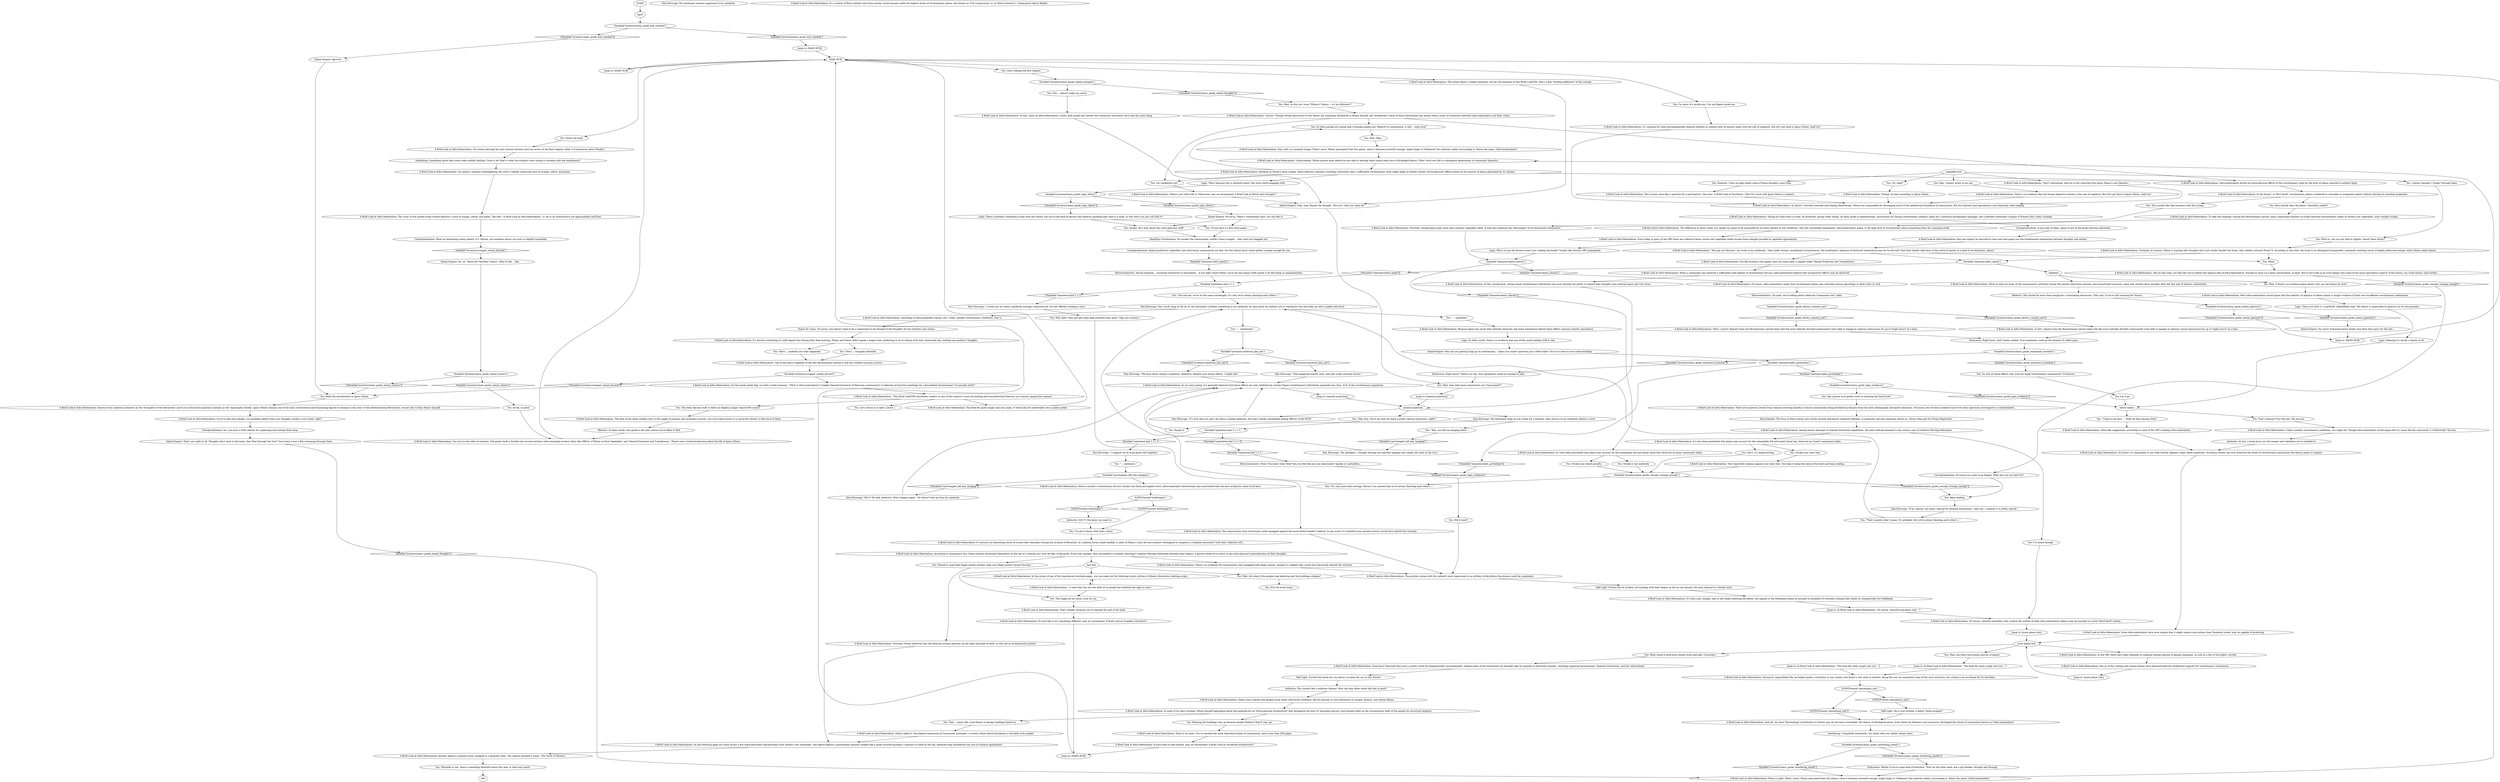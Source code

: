 # INVENTORY / INFRA-MATERIALISM GUIDE
# An Introduction to the Theories of Ignus Nilsen (PART OF THE COMMUNIST DREAM QUEST)
# ==================================================
digraph G {
	  0 [label="START"];
	  1 [label="input"];
	  2 [label="Variable[\"inventory.basic_guide_interfacing_hands\"]"];
	  3 [label="Variable[\"inventory.basic_guide_interfacing_hands\"]", shape=diamond];
	  4 [label="!(Variable[\"inventory.basic_guide_interfacing_hands\"])", shape=diamond];
	  5 [label="Electrochemistry: Sexual euphoria... increased sensitivity to stimulation... if you didn't know better, you'd say this plasm stuff sounds a lot like being on amphetamines."];
	  6 [label="Conceptualization: Of course you want to go deeper. What else are you here for?"];
	  7 [label="A Brief Look at Infra-Materialism: You breeze through the next several sections until you arrive at the final chapter, titled 'A Communism Above Reality'..."];
	  8 [label="A Brief Look at Infra-Materialism: It concerns an interesting series of events that took place during the invasion of Revachol. As Coalition forces made landfall, a cadre of Nilsen's most fervent acolytes *attempted to compress a Coalition aerostatic* with their collective will..."];
	  9 [label="A Brief Look at Infra-Materialism: In some of his later writings, Nilsen himself speculated about the potential for an *extra-physical architecture* that disregards the laws of 'bourgeois physics' and instead relies on the revolutionary faith of the people for structural integrity."];
	  10 [label="A Brief Look at Infra-Materialism: But one subject he returned to time and time again was the fundamental relationship between thoughts and matter..."];
	  11 [label="You: That's... probably not what happened."];
	  12 [label="MAIN HUB"];
	  13 [label="Half Light: He is your brother, a fellow *doom prophet*."];
	  14 [label="A Brief Look at Infra-Materialism: Wrong! At least according to Ignus Nilsen..."];
	  15 [label="A Brief Look at Infra-Materialism: There is no evidence that the human digestive system is the seat of cognition. But let's get back to Ignus Nilsen, shall we?"];
	  16 [label="A Brief Look at Infra-Materialism: This sounds more like a question for a psychiatrist. (See also: 'A Brief Look at Psychiatry'.) But let's stick with Ignus Nilsen a moment..."];
	  17 [label="You: Stroke your beard proudly."];
	  18 [label="Electrochemistry: Oh yeah, we're talking about white-hot *communist sex*, baby."];
	  19 [label="Logic: Meaning it's hardly a theory at all."];
	  20 [label="A Brief Look at Infra-Materialism: Nilsen called it \"the highest expression of Communist principles, a society whose literal foundation is the faith of its people\"."];
	  21 [label="You: This might be too much, even for me."];
	  22 [label="A Brief Look at Infra-Materialism: You turn to the table of contents. The guide itself is divided into several sections with seemingly esoteric titles like 'Effects of Plasm on Root Vegetables' and 'Mental Projection and Transference'. There's also a brief introduction about the life of Ignus Nilsen."];
	  23 [label="A Brief Look at Infra-Materialism: Please, just stick with it. Otherwise, may we recommend 'A Brief Look at Words and Concepts'?"];
	  24 [label="You: Alright, let's hear about this extra-physical stuff!"];
	  25 [label="Logic: Who's to say the farmers aren't just cooking the books? Sounds like obvious SRV propaganda."];
	  26 [label="Variable[\"inventory.basic_guide_electro_commie_sex\"]"];
	  27 [label="Variable[\"inventory.basic_guide_electro_commie_sex\"]", shape=diamond];
	  28 [label="!(Variable[\"inventory.basic_guide_electro_commie_sex\"])", shape=diamond];
	  29 [label="Variable[\"reputation.kim\"] >= 5"];
	  30 [label="Variable[\"reputation.kim\"] >= 5", shape=diamond];
	  31 [label="!(Variable[\"reputation.kim\"] >= 5)", shape=diamond];
	  32 [label="Kim Kitsuragi: \"That happened exactly once, and only under extreme duress.\""];
	  33 [label="Kim Kitsuragi: \"Did I? My bad, detective. Won't happen again.\" He doesn't look up from his notebook."];
	  34 [label="Variable[\"character.habit_pyrholidon\"]"];
	  35 [label="Variable[\"character.habit_pyrholidon\"]", shape=diamond];
	  36 [label="!(Variable[\"character.habit_pyrholidon\"])", shape=diamond];
	  37 [label="A Brief Look at Infra-Materialism: It's been said, though, that in the weeks following the battle, the captain of the Debutante noted an increase in incidents of crewmen striking their heads on unexpectedly low bulkheads."];
	  38 [label="You: That... seems like a bad theory to design buildings based on."];
	  39 [label="A Brief Look at Infra-Materialism: Another depicts a leaning tower wrapped in a dramatic helix. The caption beneath it reads: 'The Tower of History'."];
	  40 [label="Jump to: [more plasm hub]"];
	  41 [label="Variable[\"inventory.basic_guide_hub_reached\"]"];
	  42 [label="Variable[\"inventory.basic_guide_hub_reached\"]", shape=diamond];
	  43 [label="!(Variable[\"inventory.basic_guide_hub_reached\"])", shape=diamond];
	  44 [label="Variable[\"inventory.basic_guide_inland_colours\"]"];
	  45 [label="Variable[\"inventory.basic_guide_inland_colours\"]", shape=diamond];
	  46 [label="!(Variable[\"inventory.basic_guide_inland_colours\"])", shape=diamond];
	  47 [label="You: \"... sandwiches.\""];
	  48 [label="Kim Kitsuragi: The lieutenant remains engrossed in his notebook."];
	  49 [label="Esprit de Corps: Of course, one doesn't need to be a communist to be attuned to the thoughts of your brothers and sisters."];
	  50 [label="more plasm hub"];
	  51 [label="A Brief Look at Infra-Materialism: There are numerous stories from Samara involving bandits or fascist mercenaries being levitated by farmers from the most ideologically advanced communes. Of course, few of these incidents have ever been rigorously investigated or substantiated..."];
	  52 [label="A Brief Look at Infra-Materialism: Of course, colourful anecdotes only scratch the surface of what infra-materialists believe may be possible in a truly *third-level* society..."];
	  53 [label="Jump to: [A Brief Look at Infra-Materialism: \"Of course, colourful anecdotes only...\"]"];
	  54 [label="Half Light: Picture the lot of them, all standing with their fingers in the air one minute, the next reduced to a bloody mist!"];
	  55 [label="A Brief Look at Infra-Materialism: \"This Brief Look(TM) introduces readers to one of this century's most fascinating and misunderstood theories in a concise, jargon-free manner.\""];
	  56 [label="You: I always thought I *swam* through them."];
	  57 [label="A Brief Look at Infra-Materialism: It's common for some developmentally delayed children to confuse sites of sensory input with the site of cognition. But let's get back to Ignus Nilsen, shall we?"];
	  58 [label="A Brief Look at Infra-Materialism: It's also been postulated that plasm may account for the remarkably full and manly facial hair observed on many communist males."];
	  59 [label="You: Stroke it, but modestly."];
	  60 [label="Conceptualization: Hyper-productive vegetables and ultra-horny communards are fine, but this theory hasn't quite gotten strange enough for you."];
	  61 [label="Jump to: [mental projection]"];
	  62 [label="Jump to: [MAIN HUB]"];
	  63 [label="A Brief Look at Infra-Materialism: More like suggestions, according to some of the SRV's leading infra-materialists."];
	  64 [label="Conceptualization: A true man of ideas, equal to any of the great Dolorian polymaths."];
	  65 [label="Inland Empire: No, no. These are *terrible* colours. They're like... like..."];
	  66 [label="You: Start reading the first chapter."];
	  67 [label="A Brief Look at Infra-Materialism: As Mazov's devoted comrade and leading theoretician, Nilsen was responsible for developing much of the intellectual foundation of communism. But his interests and speculations were famously wide-ranging."];
	  68 [label="A Brief Look at Infra-Materialism: Stay with us a moment longer. What's more, Nilsen speculated that this plasm, when it becomes powerful enough, might begin to *influence* the material reality surrounding it. Hence the name: *infra-materialism*."];
	  69 [label="You: So these people are saying that if enough people just *believe* in communism, it will... come true?"];
	  70 [label="Kim Kitsuragi: \"I would say we share a perfectly average connection for two law officials working a case.\""];
	  71 [label="Kim Kitsuragi: Your words hang in the air as the lieutenant scribbles something in his notebook. At some point he realizes you're waiting for him and looks up with a tightly knit brow."];
	  72 [label="Logic: There you have it. A perfectly unfalsifiable loop. The theory is impossible to disprove on its own grounds..."];
	  73 [label="Authority: At last, a book gives you the respect and validation you're entitled to."];
	  74 [label="You: Wait, are there non-human sources of plasm?"];
	  75 [label="A Brief Look at Infra-Materialism: But as of this writing only human beings have demonstrated the intellectual capacity for revolutionary communism."];
	  76 [label="You: Should've used their finger pistols instead. (Aim your finger pistols toward the bay.)"];
	  77 [label="A Brief Look at Infra-Materialism: On the following page you come across a few black-and-white reproductions from Nilsen's own notebooks. One sketch depicts a government ministry shaped like a great inverted pyramid, a hectare in width at the top, balanced atop foundations the size of common apartments..."];
	  78 [label="A Brief Look at Infra-Materialism: \"A state that has lost the faith of its people has forfeited the right to exist.\""];
	  79 [label="A Brief Look at Infra-Materialism: If you'd like to read further, may we recommend 'A Brief Look at Occidental Architecture'?"];
	  80 [label="A Brief Look at Infra-Materialism: If you'd like to try something different, may we recommend 'A Brief Look at Graadian Literature'?"];
	  81 [label="A Brief Look at Infra-Materialism: One of the minor tragedies of the late Revolutionary period is that few reliable accounts survive."];
	  82 [label="A Brief Look at Infra-Materialism: Some have theorised that such a society would be fundamentally unrecognisable, lacking many of the institutions we typically take for granted in advanced societies, including organised governments, financial institutions, and law enforcement."];
	  83 [label="Rhetoric: In other words, this guide is the only source you're likely to find."];
	  84 [label="A Brief Look at Infra-Materialism: Known to his numerous admirers as the 'Evangelist of the Revolution' and to his even-more-numerous enemies as the 'Apocalyptic Shrike', Ignus Nilsen remains one of the most controversial and fascinating figures to emerge in the years of the Antecentennial Revolution, second only to Kras Mazov himself."];
	  85 [label="IsTHCPresent(\"apocalypse_cop\")"];
	  86 [label="IsTHCPresent(\"apocalypse_cop\")", shape=diamond];
	  87 [label="!(IsTHCPresent(\"apocalypse_cop\"))", shape=diamond];
	  88 [label="A Brief Look at Infra-Materialism: And yet, his most *fascinating* contribution to history may be the most overlooked: His theory of ideological plasm, from which his followers and successors developed the school of communism known as *infra-materialism*."];
	  89 [label="Inland Empire: No-no-no. There's *something* here, you can feel it!"];
	  90 [label="A Brief Look at Infra-Materialism: At the lowest, or *first level*, revolutionary plasm is believed to stimulate or invigorate matter without altering its essential properties."];
	  91 [label="You: This sounds like that business with the turnips..."];
	  92 [label="A Brief Look at Infra-Materialism: Your hand feels clammy against your bare chin. You wipe it along the back of the book and keep reading..."];
	  93 [label="A Brief Look at Infra-Materialism: That's correct! Reports from the Revolutionary period claim that the most radically devoted communards were able to engage in vigorous intercourse for up to *eight hours* at a time."];
	  94 [label="Kim Kitsuragi: \"My apologies, I thought leaving your partner hanging was simply the style at the 41st.\""];
	  95 [label="You: Meaning the buildings stay up because people *believe* they'll stay up?"];
	  96 [label="Authority: This sounds like a seditious fantasy! How can they allow books like this in print?"];
	  97 [label="Jump to: [A Brief Look at Infra-Materialism: \"The book fits quite snugly into you...\"]"];
	  98 [label="Conceptualization: What an interesting colour palette. It's vibrant, yet somehow leaves you ever so slightly nauseated."];
	  99 [label="You: This feels like kid stuff. Is there no Slightly Longer Glance(TM) series?"];
	  100 [label="Inland Empire: That's not right at all. Thoughts don't exist in the brain, they float through the *air*! Your brain is but a fish swimming through them..."];
	  101 [label="Endurance: Maybe if you're some kind of binoclard. *You* on the other hand, are a gut-thinker, through and through."];
	  102 [label="You: Honestly, I have no idea where some of these thoughts come from."];
	  103 [label="A Brief Look at Infra-Materialism: Unfortunately, Nilsen passed away before he was able to develop these initial ideas into a full-fledged theory. *That* work was left to subsequent generations of communist theorists..."];
	  104 [label="You: I'll just give it a few more pages..."];
	  105 [label="You: Stroke your bare chin."];
	  106 [label="Endurance: Eight hours, huh? Seems doable. Your machinery could go the distance if called upon..."];
	  107 [label="mental projection"];
	  108 [label="A Brief Look at Infra-Materialism: It's become something of a folk legend that during their final meeting, Nilsen and Mazov didn't speak a single word, preferring to sit in silence with their chamomile tea, reading one another's thoughts."];
	  109 [label="A Brief Look at Infra-Materialism: The communards were notoriously under-equipped against the much better-funded Coalition. In any event, it's doubtful even ceramic armour would have altered the outcome."];
	  110 [label="Conceptualization: Yes, you have a little cabinet for organizing and storing them away."];
	  111 [label="A Brief Look at Infra-Materialism: During his final years in exile, he produced, among other things, an early guide to homebrewing, instructions for raising revolutionary children, plans for a universal pictographic language, and a detailed materialist critique of Dolores Dei's chess strategy."];
	  112 [label="A Brief Look at Infra-Materialism: Building on Nilsen's basic insight, these theorists reached a startling conclusion: that a sufficiently revolutionary state might begin to exhibit certain *extra-physical* effects based on the amount of plasm generated by its citizens."];
	  113 [label="You: I'm completely lost."];
	  114 [label="A Brief Look at Infra-Materialism: Even today, in parts of the SRV there are collective farms whose root vegetable yields exceed those thought possible by capitalist agronomists."];
	  115 [label="You: \"... cigarettes.\""];
	  116 [label="Inland Empire: Why are you getting hung up on mechanisms... Open your mind's aperture just a little wider! You're so close to true understanding!"];
	  117 [label="You: That's because *I'm* the law. The law-jaw."];
	  118 [label="You: \"Cease to be laws...\" What do they become then?"];
	  119 [label="You: What would a third-level society even look like? (Conclude.)"];
	  120 [label="A Brief Look at Infra-Materialism: According to communard lore, these acolytes positioned themselves at the top of a redoubt just over the Bay of Revachol. From that vantage, they proceeded to visualise *pinching* Coalition Warship Debutante between their fingers, a gesture believed to assist in the extra-physical materialisation of their thoughts."];
	  121 [label="A Brief Look at Infra-Materialism: It's a matter of fierce debate what form society would assume under the highest levels of revolutionary plasm, also known as 'Full Communism' or, as Nilsen termed it, 'Communism Above Reality'."];
	  122 [label="You: That's... strangely beautiful."];
	  123 [label="A Brief Look at Infra-Materialism: Among known attempts to channel third-level capabilities, the most well-documented is the curious case of Coalition Warship Debutante."];
	  124 [label="Encyclopedia: The form of these stories also recalls several well-known Samaran folktales, in particular the one commonly known as 'Clever Oleg and the Flying Magistrate'."];
	  125 [label="A Brief Look at Infra-Materialism: The back of the book contains four or five pages of primary and secondary sources, but you'd need access to a university library to find most of them."];
	  126 [label="A Brief Look at Infra-Materialism: \"We may yet discover,\" he wrote in his notebooks, \"that under certain, exceptional circumstances, the proletariat's embrace of historical materialism may be *so fervent* that their beliefs take form in the world of matter as a kind of revolutionary 'plasm'.\""];
	  127 [label="You: Don't, it's embarrassing."];
	  128 [label="Endurance: Eight hours? There's no way. Your equipment would be mashed to jelly."];
	  129 [label="A Brief Look at Infra-Materialism: Most infra-materialists would argue that the inability of skeptics to detect plasm is simply evidence of their own insufficient revolutionary enthusiasm."];
	  130 [label="A Brief Look at Infra-Materialism: Under suitably revolutionary conditions, you might be! Though infra-materialists would argue that it's more like the community is *collectively* the law."];
	  131 [label="A Brief Look at Infra-Materialism: Correct. Though certain particulars of the theory are commonly attributed to Nilsen himself, the *evidentiary* basis of those attributions has always been a point of contention between infra-materialists and their critics."];
	  132 [label="Variable[\"inventory.basic_guide_logic_idiocy\"]"];
	  133 [label="Variable[\"inventory.basic_guide_logic_idiocy\"]", shape=diamond];
	  134 [label="!(Variable[\"inventory.basic_guide_logic_idiocy\"])", shape=diamond];
	  135 [label="Logic: There's probably something wrong with this theory, but you're the kind of person who believes anything they read in a book, so why don't you just roll with it?"];
	  136 [label="You: \"Hey, Kim. You'd say that we share a pretty special connection, right?\""];
	  137 [label="Variable[\"inventory.sandwich_kim_ate\"]"];
	  138 [label="Variable[\"inventory.sandwich_kim_ate\"]", shape=diamond];
	  139 [label="!(Variable[\"inventory.sandwich_kim_ate\"])", shape=diamond];
	  140 [label="A Brief Look at Infra-Materialism: That's alright, because you've reached the end of the book."];
	  141 [label="Half Light: D-d-did that book just say there's no place for you in this future?"];
	  142 [label="You: Uh, right?"];
	  143 [label="You: How exactly does the plasm 'stimulate' matter?"];
	  144 [label="A Brief Look at Infra-Materialism: The difference in these yields was simply too great to be accounted for by mere climate or soil conditions. The only reasonable explanation, infra-materialists argue, is the high level of revolutionary plasm emanating from the commune itself."];
	  145 [label="Variable[\"character.beard_shaven\"]"];
	  146 [label="Variable[\"character.beard_shaven\"]", shape=diamond];
	  147 [label="!(Variable[\"character.beard_shaven\"])", shape=diamond];
	  148 [label="Variable[\"inventory.basic_guide_endurance_loverboy\"]"];
	  149 [label="Variable[\"inventory.basic_guide_endurance_loverboy\"]", shape=diamond];
	  150 [label="!(Variable[\"inventory.basic_guide_endurance_loverboy\"])", shape=diamond];
	  151 [label="A Brief Look at Infra-Materialism: Precisely, though plasm does more than increase vegetable yields. It may also influence the *physiology* of revolutionaries themselves."];
	  152 [label="A Brief Look at Infra-Materialism: When a community has achieved a sufficiently high degree of revolutionary fervour, infra-materialists believe that second-level effects may be observed."];
	  153 [label="You: \"That's exactly what I mean. It's probably why we're always finishing each other's...\""];
	  154 [label="You: Wait, if there's no evidence plasm exists, how can the theory be true?"];
	  155 [label="A Brief Look at Infra-Materialism: Some infra-materialists have even argued that it might require more plasm than *humanity alone* may be capable of producing."];
	  156 [label="Jump to: [more plasm hub]"];
	  157 [label="Variable[\"inventory.basic_guide_inland_aperture\"]"];
	  158 [label="Variable[\"inventory.basic_guide_inland_aperture\"]", shape=diamond];
	  159 [label="!(Variable[\"inventory.basic_guide_inland_aperture\"])", shape=diamond];
	  160 [label="A Brief Look at Infra-Materialism: Others have argued that people living under third-level conditions will be immune to such infirmities as hunger, disease, and mental illness..."];
	  161 [label="A Brief Look at Infra-Materialism: In fact, many of infra-materialism's critics both inside and outside the communist movement have said the same thing."];
	  162 [label="A Brief Look at Infra-Materialism: At this second level, certain hyper-revolutionary individuals may even develop the ability to extend their thoughts into material space and vice versa."];
	  163 [label="Kim Kitsuragi: \"I suppose we do work quite well together.\""];
	  164 [label="Kim Kitsuragi: \"We have never shared a sandwich, detective. Despite your heroic efforts, I might add.\""];
	  165 [label="A Brief Look at Infra-Materialism: As we were saying, it's generally believed that these effects are only exhibited by certain *hyper-revolutionary* individuals, generally less than .01% of the revolutionary population..."];
	  166 [label="Authority: SAY IT. You know you want to."];
	  167 [label="A Brief Look at Infra-Materialism: The acolytes (along with the redoubt) were vapourised in an artillery strike before the process could be completed..."];
	  168 [label="You: Wait, but what if the people stop believing and the buildings collapse?"];
	  169 [label="Jump to: [MAIN HUB]"];
	  170 [label="You: Nah, I always listen to my gut."];
	  171 [label="A Brief Look at Infra-Materialism: Certainly. In essence, Nilsen is arguing that thoughts don’t just reside *inside* the brain, they radiate outward *from* it. According to this idea, the brain is an ideological transponder, constantly emitting waves of highly politicised energy, which Nilsen called 'plasm'."];
	  172 [label="You: Whoa."];
	  173 [label="A Brief Look at Infra-Materialism: To take one example: During the Revolutionary period, many communard farmers in Graad reported extraordinary yields of certain root vegetables, most notably turnips."];
	  174 [label="A Brief Look at Infra-Materialism: In fact, reports from the Revolutionary period claim that the most radically devoted communards were able to engage in vigorous sexual intercourse for up to *eight hours* at a time."];
	  175 [label="You: \"Kim, you left me hanging there.\""];
	  176 [label="You: Forget it."];
	  177 [label="Logic: In other words, there's no evidence that any of this mind-reading stuff is real."];
	  178 [label="IsTHCPresent(\"lawbringer\")"];
	  179 [label="IsTHCPresent(\"lawbringer\")", shape=diamond];
	  180 [label="!(IsTHCPresent(\"lawbringer\"))", shape=diamond];
	  181 [label="A Brief Look at Infra-Materialism: Of course, it's impossible to say what exactly happens under these conditions. No known society has ever achieved the levels of revolutionary enthusiasm the theory seems to require."];
	  182 [label="Inland Empire: You must! Everyone knows books save their best parts for the end..."];
	  183 [label="You: Let's return to it later. [Leave.]"];
	  184 [label="simplified hub"];
	  185 [label="A Brief Look at Infra-Materialism: Whoa is right! What's more, Nilsen speculated that this plasm, when it becomes powerful enough, might begin to *influence* the material reality surrounding it. Hence the name: *infra-materialism*."];
	  186 [label="A Brief Look at Infra-Materialism: And on that note, you feel like you've gotten the general idea of Infra-Materialism. Enough to carry on a basic conversation, at least. But if you'd like to go even deeper into some of the more speculative aspects of the theory, you could always read further..."];
	  187 [label="Variable[\"reputation.kim\"] < 1"];
	  188 [label="Variable[\"reputation.kim\"] < 1", shape=diamond];
	  189 [label="!(Variable[\"reputation.kim\"] < 1)", shape=diamond];
	  190 [label="You: \"You and me, we're on the same wavelength. It's why we're always finishing each other's...\""];
	  191 [label="You: \"... sentences.\""];
	  192 [label="A Brief Look at Infra-Materialism: According to infra-materialist theory, yes! Under suitably revolutionary conditions, that is..."];
	  193 [label="Jump to: [mental projection]"];
	  194 [label="Rhetoric: This should be more than enough for a stimulating discussion. That said, if you're still yearning for *more*...."];
	  195 [label="above reality"];
	  196 [label="You: I've got to know what that's about."];
	  197 [label="You: I've heard enough."];
	  198 [label="A Brief Look at Infra-Materialism: It's also been postulated that plasm may account for the remarkably full and manly facial hair observed on *some* communist males."];
	  199 [label="A Brief Look at Infra-Materialism: Of course, infra-materialists argue that revolutionary plasm may stimulate human physiology in other ways as well."];
	  200 [label="Variable[\"inventory.basic_guide_concept_strange_enough\"]"];
	  201 [label="Variable[\"inventory.basic_guide_concept_strange_enough\"]", shape=diamond];
	  202 [label="!(Variable[\"inventory.basic_guide_concept_strange_enough\"])", shape=diamond];
	  203 [label="You: \"It's way more than average. Haven't you noticed that we're always finishing each other's...\""];
	  204 [label="You: Why didn't they just get some high-powered merc gear? (Tap your armour.)"];
	  205 [label="last hub"];
	  206 [label="A Brief Look at Infra-Materialism: You spend a moment contemplating the cover's slightly unnerving swirl of orange, yellow, and green."];
	  207 [label="Jump to: [MAIN HUB]"];
	  208 [label="A Brief Look at Infra-Materialism: The cover of this pocket-sized volume features a swirl of orange, yellow, and green. The title, \"A Brief Look at Infra-Materialism,\" is set in an authoritative yet approachable serif font."];
	  209 [label="Inland Empire: Apricots."];
	  210 [label="You: So far, so good."];
	  211 [label="A Brief Look at Infra-Materialism: The book fits quite snugly into your palm. It would also fit comfortably into a jacket pocket."];
	  212 [label="A Brief Look at Infra-Materialism: During his unparalleled life, he helped guide a revolution in one country and found a new state in another. Along the way, he committed some of the most notorious war crimes in an era famed for its atrocities."];
	  213 [label="A Brief Look at Infra-Materialism: If you're like most people, you probably believe that your thoughts reside in your brain, right?"];
	  214 [label="Variable[\"inventory.basic_guide_inland_thoughts\"]"];
	  215 [label="Variable[\"inventory.basic_guide_inland_thoughts\"]", shape=diamond];
	  216 [label="!(Variable[\"inventory.basic_guide_inland_thoughts\"])", shape=diamond];
	  217 [label="You: This... doesn't make any sense."];
	  218 [label="A Brief Look at Infra-Materialism: Infra-materialists divide the extra-physical effects of the revolutionary state by the level of plasm required to achieve them."];
	  219 [label="Hand/Eye Coordination: No wonder the communards couldn't shoot straight -- they were too shagged out!"];
	  220 [label="You: Wait, does that mean communists can *read minds*?"];
	  221 [label="Kim Kitsuragi: \"It's true that you and I do share a similar addiction, but that's hardly remarkable among officers of the RCM.\""];
	  222 [label="A Brief Look at Infra-Materialism: Because plasm has never been directly observed, the exact mechanism behind these effects remains entirely speculative."];
	  223 [label="You: Let it go."];
	  224 [label="A Brief Look at Infra-Materialism: Much of what we know of the communards' activities during this period come from memoirs and second-hand accounts, some only written down decades after the fact and of dubious authenticity."];
	  225 [label="Variable[\"inventory.wrapper_inland_discard\"]"];
	  226 [label="Variable[\"inventory.wrapper_inland_discard\"]", shape=diamond];
	  227 [label="!(Variable[\"inventory.wrapper_inland_discard\"])", shape=diamond];
	  228 [label="A Brief Look at Infra-Materialism: On the inside jacket flap, you find a brief summary: \"What is infra-materialism? A highly theoretical branch of Mazovian communism? A collection of mystical ramblings by a discredited revolutionary? Or possibly both?\""];
	  229 [label="You: Read the introduction on Ignus Nilsen."];
	  230 [label="Jump to: [MAIN HUB]"];
	  231 [label="Interfacing: Completely backwards. You think with your hands, always have."];
	  232 [label="You: Wait, so this isn't even *Nilsen's* theory -- it's his followers'?"];
	  233 [label="Logic: That's because this is absolute idiocy. Not even worth engaging with."];
	  234 [label="Inland Empire: Stop, stop! Banish the thought. This isn't what you came for."];
	  235 [label="You: So why do these effects only work for hyper-revolutionary communists? (Continue.)"];
	  236 [label="Kim Kitsuragi: The lieutenant looks at you evenly for a moment, then returns to his notebook without a word."];
	  237 [label="Variable[\"yard.hanged_left_kim_hanging\"]"];
	  238 [label="Variable[\"yard.hanged_left_kim_hanging\"]", shape=diamond];
	  239 [label="!(Variable[\"yard.hanged_left_kim_hanging\"])", shape=diamond];
	  240 [label="A Brief Look at Infra-Materialism: When a society's revolutionary fervour reaches the third and highest level, infra-materialist theoreticians have postulated that the laws of physics cease to be laws."];
	  241 [label="Interfacing: Something about that tower looks awfully familiar. Could it be *that's* what the students were trying to recreate with the matchboxes?"];
	  242 [label="You: Plausible or not, there's something beautiful about this idea. Is there any more?"];
	  243 [label="A Brief Look at Infra-Materialism: In the corner of one of the reproduced notebook pages, you can make out the following words written in Nilsen's distinctive slashing script..."];
	  244 [label="You: [Put the book away.]"];
	  245 [label="You: Finish the book."];
	  246 [label="You: I'm more of a tactile guy. I let my fingers guide me."];
	  247 [label="A Brief Look at Infra-Materialism: *Very* interesting. And not so far removed from Ignus Nilsen's own theories..."];
	  248 [label="You: Hold on, can you put that in slightly *more* basic terms?"];
	  249 [label="A Brief Look at Infra-Materialism: You flip forward a few pages until you come upon a chapter titled 'Mental Projection and Transference'..."];
	  250 [label="Kim Kitsuragi: \"If by 'special' you mean 'marred by extreme dysfunction,' then yes, I suppose it is pretty special.\""];
	  251 [label="Electrochemistry: Pssst! You know what *else* lets you feel like you can read minds? Spooky ol' pyrholidon..."];
	  252 [label="Variable[\"inventory.basic_guide_logic_evidence\"]"];
	  253 [label="Variable[\"inventory.basic_guide_logic_evidence\"]", shape=diamond];
	  254 [label="!(Variable[\"inventory.basic_guide_logic_evidence\"])", shape=diamond];
	  255 [label="You: Has anyone ever gotten close to reaching the third level?"];
	  256 [label="A Brief Look at Infra-Materialism: In the SRV, there have been attempts to organise certain species of aquatic mammals, as well as a few of the higher corvids..."];
	  257 [label="Jump to: [A Brief Look at Infra-Materialism: \"The book fits quite snugly into you...\"]"];
	  258 [label="You: Keep reading."];
	  259 [label="A Brief Look at Infra-Materialism: The actual theory is highly technical, but for the purposes of this Brief Look(TM), that's a fine *working definition* of the concept."];
	  260 [label="You: Huh. Okay..."];
	  261 [label="Variable[\"character.habit_speed\"]"];
	  262 [label="Variable[\"character.habit_speed\"]", shape=diamond];
	  263 [label="!(Variable[\"character.habit_speed\"])", shape=diamond];
	  264 [label="logibhub"];
	  265 [label="You: Did it work?"];
	  266 [label="A Brief Look at Infra-Materialism: There's no evidence the communards were equipped with finger pistols, though it's unlikely they would have decisively altered the outcome."];
	  267 [label="A Brief Look at Infra-Materialism: Precisely. Nilsen observed that the financial system operates on the same principle of faith, so why not an architectural system?"];
	  268 [label="A Brief Look at Infra-Materialism: There is no more. You've reached the outer theoretical limits of communism, and in less than 200 pages."];
	  0 -> 1
	  1 -> 41
	  2 -> 3
	  2 -> 4
	  3 -> 185
	  4 -> 101
	  5 -> 187
	  6 -> 258
	  7 -> 241
	  8 -> 120
	  9 -> 38
	  9 -> 95
	  10 -> 126
	  11 -> 81
	  12 -> 66
	  12 -> 259
	  12 -> 230
	  12 -> 245
	  12 -> 246
	  13 -> 88
	  14 -> 67
	  15 -> 67
	  16 -> 67
	  17 -> 200
	  18 -> 26
	  19 -> 195
	  20 -> 77
	  21 -> 140
	  22 -> 12
	  23 -> 234
	  24 -> 219
	  25 -> 145
	  26 -> 27
	  26 -> 28
	  27 -> 93
	  28 -> 174
	  29 -> 30
	  29 -> 31
	  30 -> 163
	  31 -> 188
	  32 -> 165
	  33 -> 165
	  34 -> 35
	  34 -> 36
	  35 -> 252
	  36 -> 253
	  37 -> 53
	  38 -> 20
	  39 -> 242
	  40 -> 50
	  41 -> 42
	  41 -> 43
	  42 -> 207
	  43 -> 209
	  44 -> 45
	  44 -> 46
	  45 -> 210
	  46 -> 229
	  47 -> 137
	  49 -> 108
	  50 -> 256
	  50 -> 74
	  50 -> 119
	  51 -> 124
	  52 -> 40
	  53 -> 52
	  54 -> 37
	  55 -> 99
	  55 -> 211
	  55 -> 183
	  56 -> 248
	  57 -> 67
	  58 -> 17
	  58 -> 59
	  59 -> 200
	  60 -> 262
	  61 -> 107
	  62 -> 12
	  63 -> 181
	  64 -> 10
	  65 -> 44
	  66 -> 214
	  67 -> 111
	  68 -> 103
	  69 -> 260
	  70 -> 204
	  71 -> 192
	  71 -> 115
	  71 -> 47
	  72 -> 19
	  73 -> 181
	  74 -> 257
	  75 -> 156
	  76 -> 267
	  77 -> 39
	  78 -> 243
	  78 -> 21
	  79 -> 169
	  80 -> 169
	  81 -> 225
	  82 -> 141
	  83 -> 22
	  84 -> 213
	  85 -> 86
	  85 -> 87
	  86 -> 13
	  87 -> 88
	  88 -> 231
	  89 -> 24
	  89 -> 104
	  90 -> 91
	  90 -> 143
	  91 -> 151
	  92 -> 200
	  93 -> 106
	  94 -> 165
	  95 -> 268
	  96 -> 160
	  97 -> 212
	  98 -> 226
	  99 -> 125
	  100 -> 215
	  101 -> 185
	  102 -> 16
	  103 -> 112
	  104 -> 219
	  105 -> 92
	  106 -> 148
	  107 -> 136
	  107 -> 236
	  107 -> 221
	  108 -> 122
	  108 -> 11
	  109 -> 167
	  110 -> 100
	  111 -> 64
	  112 -> 233
	  112 -> 218
	  112 -> 69
	  112 -> 113
	  113 -> 23
	  114 -> 25
	  115 -> 222
	  116 -> 34
	  117 -> 130
	  118 -> 63
	  119 -> 82
	  120 -> 266
	  120 -> 76
	  120 -> 205
	  122 -> 81
	  123 -> 197
	  123 -> 198
	  124 -> 123
	  125 -> 83
	  126 -> 249
	  126 -> 172
	  126 -> 261
	  127 -> 200
	  128 -> 220
	  129 -> 72
	  130 -> 73
	  131 -> 113
	  131 -> 218
	  131 -> 69
	  132 -> 133
	  132 -> 134
	  133 -> 89
	  134 -> 135
	  135 -> 24
	  135 -> 104
	  136 -> 29
	  137 -> 138
	  137 -> 139
	  138 -> 32
	  139 -> 164
	  140 -> 80
	  141 -> 96
	  142 -> 14
	  143 -> 173
	  144 -> 114
	  145 -> 146
	  145 -> 147
	  146 -> 199
	  147 -> 58
	  148 -> 149
	  148 -> 150
	  149 -> 235
	  150 -> 128
	  151 -> 145
	  152 -> 162
	  153 -> 71
	  154 -> 129
	  155 -> 50
	  156 -> 50
	  157 -> 158
	  157 -> 159
	  158 -> 182
	  159 -> 62
	  160 -> 9
	  161 -> 234
	  162 -> 107
	  163 -> 191
	  164 -> 165
	  165 -> 61
	  166 -> 196
	  167 -> 54
	  168 -> 244
	  169 -> 12
	  170 -> 15
	  171 -> 172
	  171 -> 261
	  172 -> 186
	  173 -> 144
	  174 -> 106
	  175 -> 238
	  176 -> 165
	  177 -> 116
	  178 -> 179
	  178 -> 180
	  179 -> 166
	  180 -> 196
	  181 -> 155
	  182 -> 62
	  184 -> 102
	  184 -> 170
	  184 -> 142
	  184 -> 247
	  184 -> 56
	  185 -> 103
	  186 -> 201
	  187 -> 189
	  187 -> 190
	  188 -> 251
	  189 -> 70
	  190 -> 71
	  191 -> 237
	  192 -> 49
	  193 -> 107
	  194 -> 157
	  195 -> 117
	  195 -> 118
	  196 -> 8
	  197 -> 52
	  198 -> 105
	  198 -> 127
	  199 -> 18
	  200 -> 202
	  200 -> 203
	  201 -> 6
	  202 -> 258
	  203 -> 71
	  204 -> 109
	  205 -> 168
	  205 -> 243
	  205 -> 21
	  206 -> 208
	  207 -> 12
	  208 -> 98
	  209 -> 229
	  210 -> 22
	  211 -> 12
	  212 -> 85
	  213 -> 110
	  214 -> 216
	  214 -> 217
	  215 -> 185
	  216 -> 232
	  217 -> 161
	  218 -> 90
	  219 -> 60
	  220 -> 193
	  221 -> 165
	  222 -> 177
	  223 -> 195
	  224 -> 194
	  225 -> 227
	  225 -> 228
	  226 -> 65
	  227 -> 229
	  228 -> 55
	  229 -> 84
	  230 -> 12
	  231 -> 2
	  232 -> 131
	  233 -> 132
	  234 -> 220
	  235 -> 223
	  236 -> 176
	  236 -> 175
	  237 -> 240
	  237 -> 239
	  238 -> 94
	  239 -> 33
	  240 -> 178
	  241 -> 206
	  242 -> 269
	  243 -> 78
	  245 -> 7
	  246 -> 57
	  247 -> 67
	  248 -> 171
	  249 -> 152
	  250 -> 153
	  251 -> 253
	  252 -> 254
	  252 -> 255
	  253 -> 265
	  254 -> 195
	  255 -> 51
	  256 -> 75
	  257 -> 212
	  258 -> 250
	  259 -> 234
	  260 -> 68
	  261 -> 264
	  261 -> 263
	  262 -> 5
	  263 -> 187
	  264 -> 224
	  264 -> 154
	  265 -> 167
	  266 -> 167
	  267 -> 77
	  268 -> 79
}

